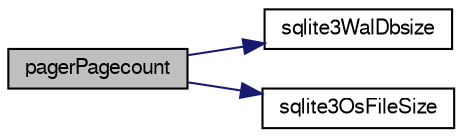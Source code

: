 digraph "pagerPagecount"
{
  edge [fontname="FreeSans",fontsize="10",labelfontname="FreeSans",labelfontsize="10"];
  node [fontname="FreeSans",fontsize="10",shape=record];
  rankdir="LR";
  Node203003 [label="pagerPagecount",height=0.2,width=0.4,color="black", fillcolor="grey75", style="filled", fontcolor="black"];
  Node203003 -> Node203004 [color="midnightblue",fontsize="10",style="solid",fontname="FreeSans"];
  Node203004 [label="sqlite3WalDbsize",height=0.2,width=0.4,color="black", fillcolor="white", style="filled",URL="$sqlite3_8c.html#a7db66cd517e0085a6ce2b6387aa789b6"];
  Node203003 -> Node203005 [color="midnightblue",fontsize="10",style="solid",fontname="FreeSans"];
  Node203005 [label="sqlite3OsFileSize",height=0.2,width=0.4,color="black", fillcolor="white", style="filled",URL="$sqlite3_8c.html#a395914ef2826de6ed70e92b5d02887de"];
}
